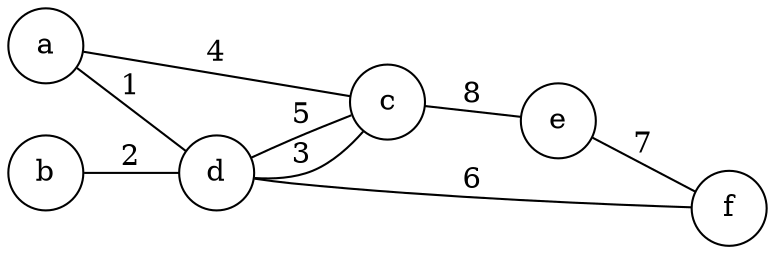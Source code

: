 graph {
    rankdir = LR;
    node [shape = circle]
    a -- d[label = "1"];
    a -- c[label = "4"];
    b -- d[label = "2"];
    c -- d[label = "3"];
    c -- e[label = "8"];
    d -- c[label = "5"];
    d -- f[label = "6"];
    e -- f[label = "7"];
}
//dot euler_graph.dot -Kfdp -Tpng -o euler_graph.png
